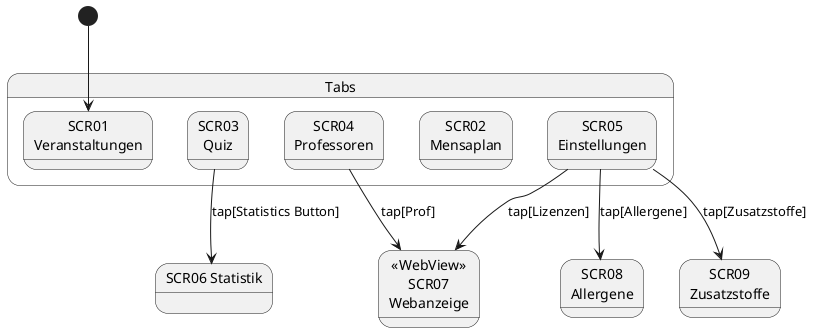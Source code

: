 @startuml

state Tabs {
state "SCR03\nQuiz" as SCR04
state "SCR02\nMensaplan" as SCR03
state "SCR05\nEinstellungen" as SCR09
state "SCR04\nProfessoren" as SCR06
state "SCR01\nVeranstaltungen" as SCR02
}
[*] --> SCR02

state "SCR06 Statistik" as SCR07
state "<<WebView>>\nSCR07\nWebanzeige" as SCR11
state "SCR08\nAllergene" as SCR13
state "SCR09\nZusatzstoffe" as SCR12

SCR04 --> SCR07 : tap[Statistics Button]
SCR06 --> SCR11 : tap[Prof]
SCR09 --> SCR12 : tap[Zusatzstoffe]
SCR09 --> SCR13 : tap[Allergene]
SCR09 --> SCR11 : tap[Lizenzen]
@enduml